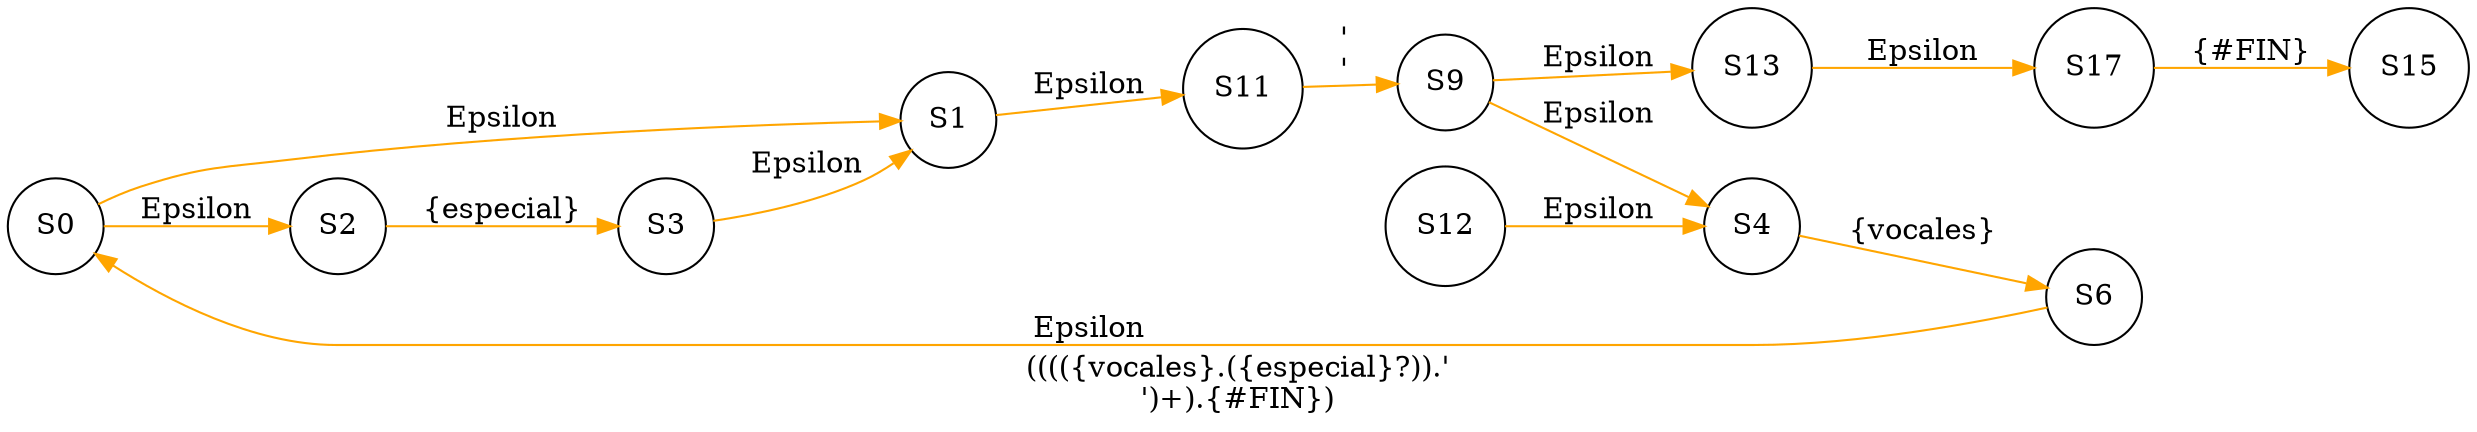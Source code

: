 digraph structs {
    node [shape=circle];
    rankdir=LR;    label = "(((({vocales}.({especial}?)).'\n')+).{#FIN})";
    NodoS0 [label="S0" ];
    NodoS1 [label="S1" ];
    NodoS2 [label="S2" ];
    NodoS3 [label="S3" ];
    NodoS4 [label="S4" ];
    NodoS6 [label="S6" ];
    NodoS11 [label="S11" ];
    NodoS9 [label="S9" ];
    NodoS12 [label="S12" ];
    NodoS13 [label="S13" ];
    NodoS17 [label="S17" ];
    NodoS15 [label="S15" ];
    NodoS0 -> NodoS2[label="Epsilon" color="orange"];
    NodoS2 -> NodoS3[label="{especial}" color="orange"];
    NodoS3 -> NodoS1[label="Epsilon" color="orange"];
    NodoS0 -> NodoS1[label="Epsilon" color="orange"];
    NodoS4 -> NodoS6[label="{vocales}" color="orange"];
    NodoS6 -> NodoS0[label="Epsilon" color="orange"];
    NodoS1 -> NodoS11[label="Epsilon" color="orange"];
    NodoS11 -> NodoS9[label="'\n'" color="orange"];
    NodoS12 -> NodoS4[label="Epsilon" color="orange"];
    NodoS9 -> NodoS13[label="Epsilon" color="orange"];
    NodoS9 -> NodoS4[label="Epsilon" color="orange"];
    NodoS13 -> NodoS17[label="Epsilon" color="orange"];
    NodoS17 -> NodoS15[label="{#FIN}" color="orange"];
}